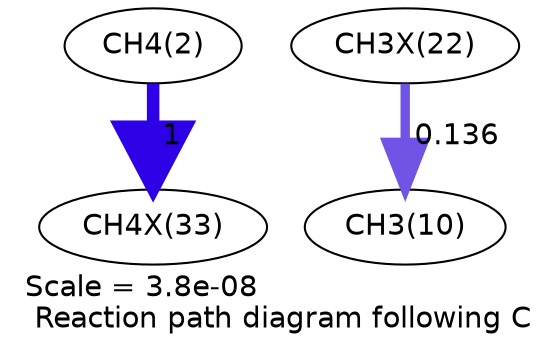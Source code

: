 digraph reaction_paths {
center=1;
s4 -> s77[fontname="Helvetica", penwidth=6, arrowsize=3, color="0.7, 1.5, 0.9"
, label=" 1"];
s73 -> s12[fontname="Helvetica", penwidth=4.49, arrowsize=2.25, color="0.7, 0.636, 0.9"
, label=" 0.136"];
s4 [ fontname="Helvetica", label="CH4(2)"];
s12 [ fontname="Helvetica", label="CH3(10)"];
s73 [ fontname="Helvetica", label="CH3X(22)"];
s77 [ fontname="Helvetica", label="CH4X(33)"];
 label = "Scale = 3.8e-08\l Reaction path diagram following C";
 fontname = "Helvetica";
}
